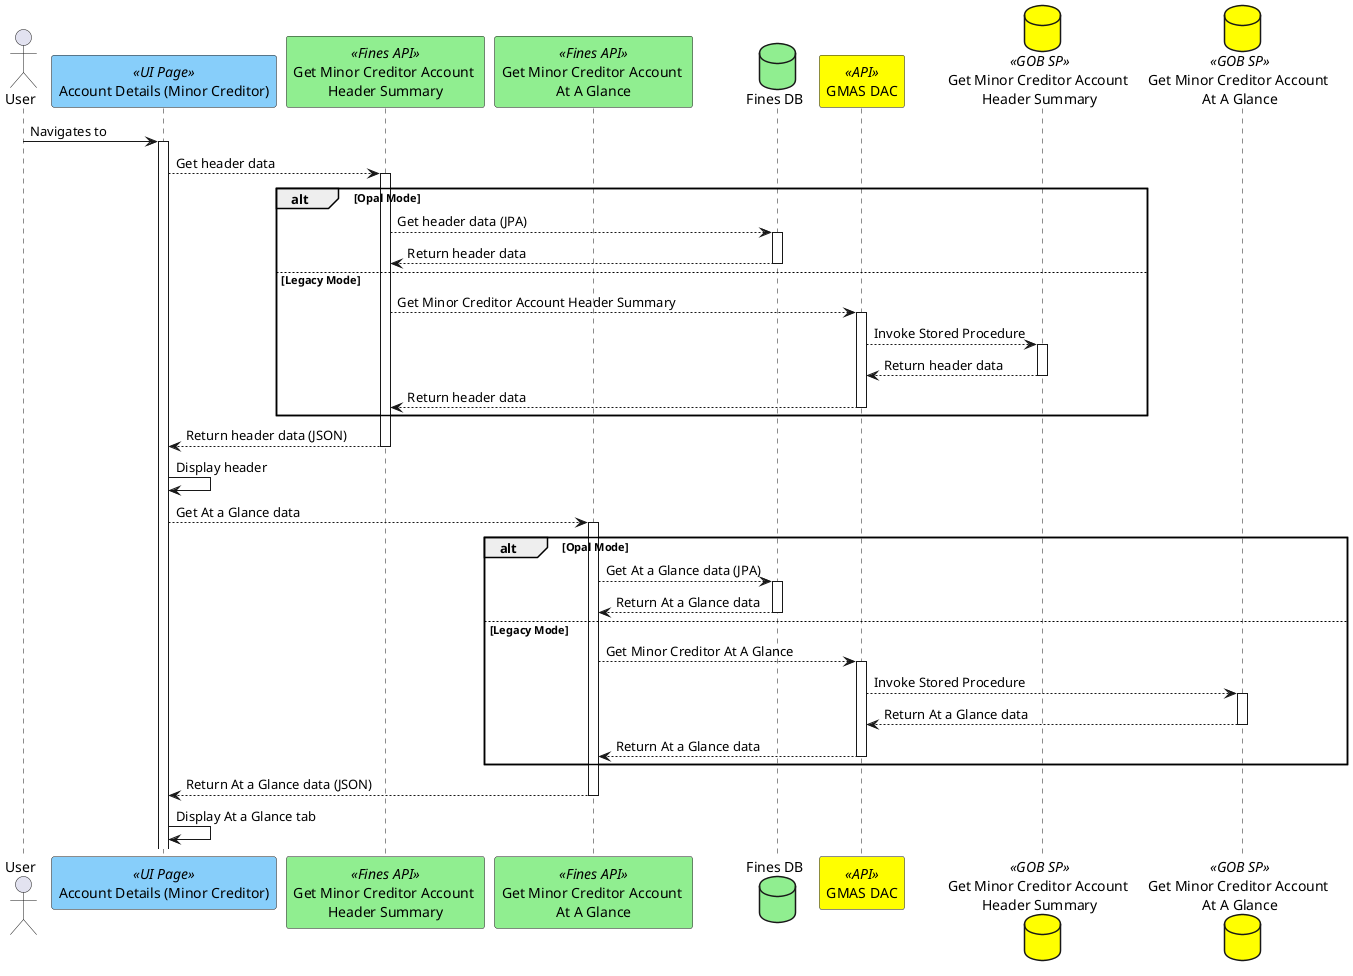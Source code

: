 @startuml
actor "User" as user
participant "Account Details (Minor Creditor)" as account <<UI Page>> #lightskyblue
participant "Get Minor Creditor Account \nHeader Summary" as getHeaderApi <<Fines API>> #lightgreen
participant "Get Minor Creditor Account \nAt A Glance" as getAAGApi <<Fines API>> #lightgreen
database "Fines DB" as db #lightgreen
participant "GMAS DAC" as gmasDac <<API>> #yellow
database "Get Minor Creditor Account \nHeader Summary" as getHeaderGobSP <<GOB SP>> #yellow
database "Get Minor Creditor Account \nAt A Glance" as getAAGGobSp <<GOB SP>> #yellow

user ->  account ++ :Navigates to
account --> getHeaderApi ++: Get header data
alt Opal Mode
  getHeaderApi --> db ++ : Get header data (JPA)
  db --> getHeaderApi : Return header data
  deactivate db
else Legacy Mode
  getHeaderApi --> gmasDac ++ : Get Minor Creditor Account Header Summary
  gmasDac --> getHeaderGobSP ++ : Invoke Stored Procedure
  getHeaderGobSP --> gmasDac -- : Return header data
  gmasDac --> getHeaderApi -- : Return header data
  deactivate gmasDac
end
getHeaderApi --> account : Return header data (JSON)
deactivate getHeaderApi
account -> account : Display header

account --> getAAGApi ++: Get At a Glance data
alt Opal Mode
getAAGApi --> db ++ : Get At a Glance data (JPA)
db --> getAAGApi : Return At a Glance data
deactivate db
else Legacy Mode
  getAAGApi --> gmasDac ++ : Get Minor Creditor At A Glance
  gmasDac --> getAAGGobSp ++ : Invoke Stored Procedure
  getAAGGobSp --> gmasDac -- : Return At a Glance data
  gmasDac --> getAAGApi -- : Return At a Glance data
  deactivate gmasDac
end
getAAGApi --> account : Return At a Glance data (JSON)
deactivate getAAGApi
account -> account : Display At a Glance tab

@enduml